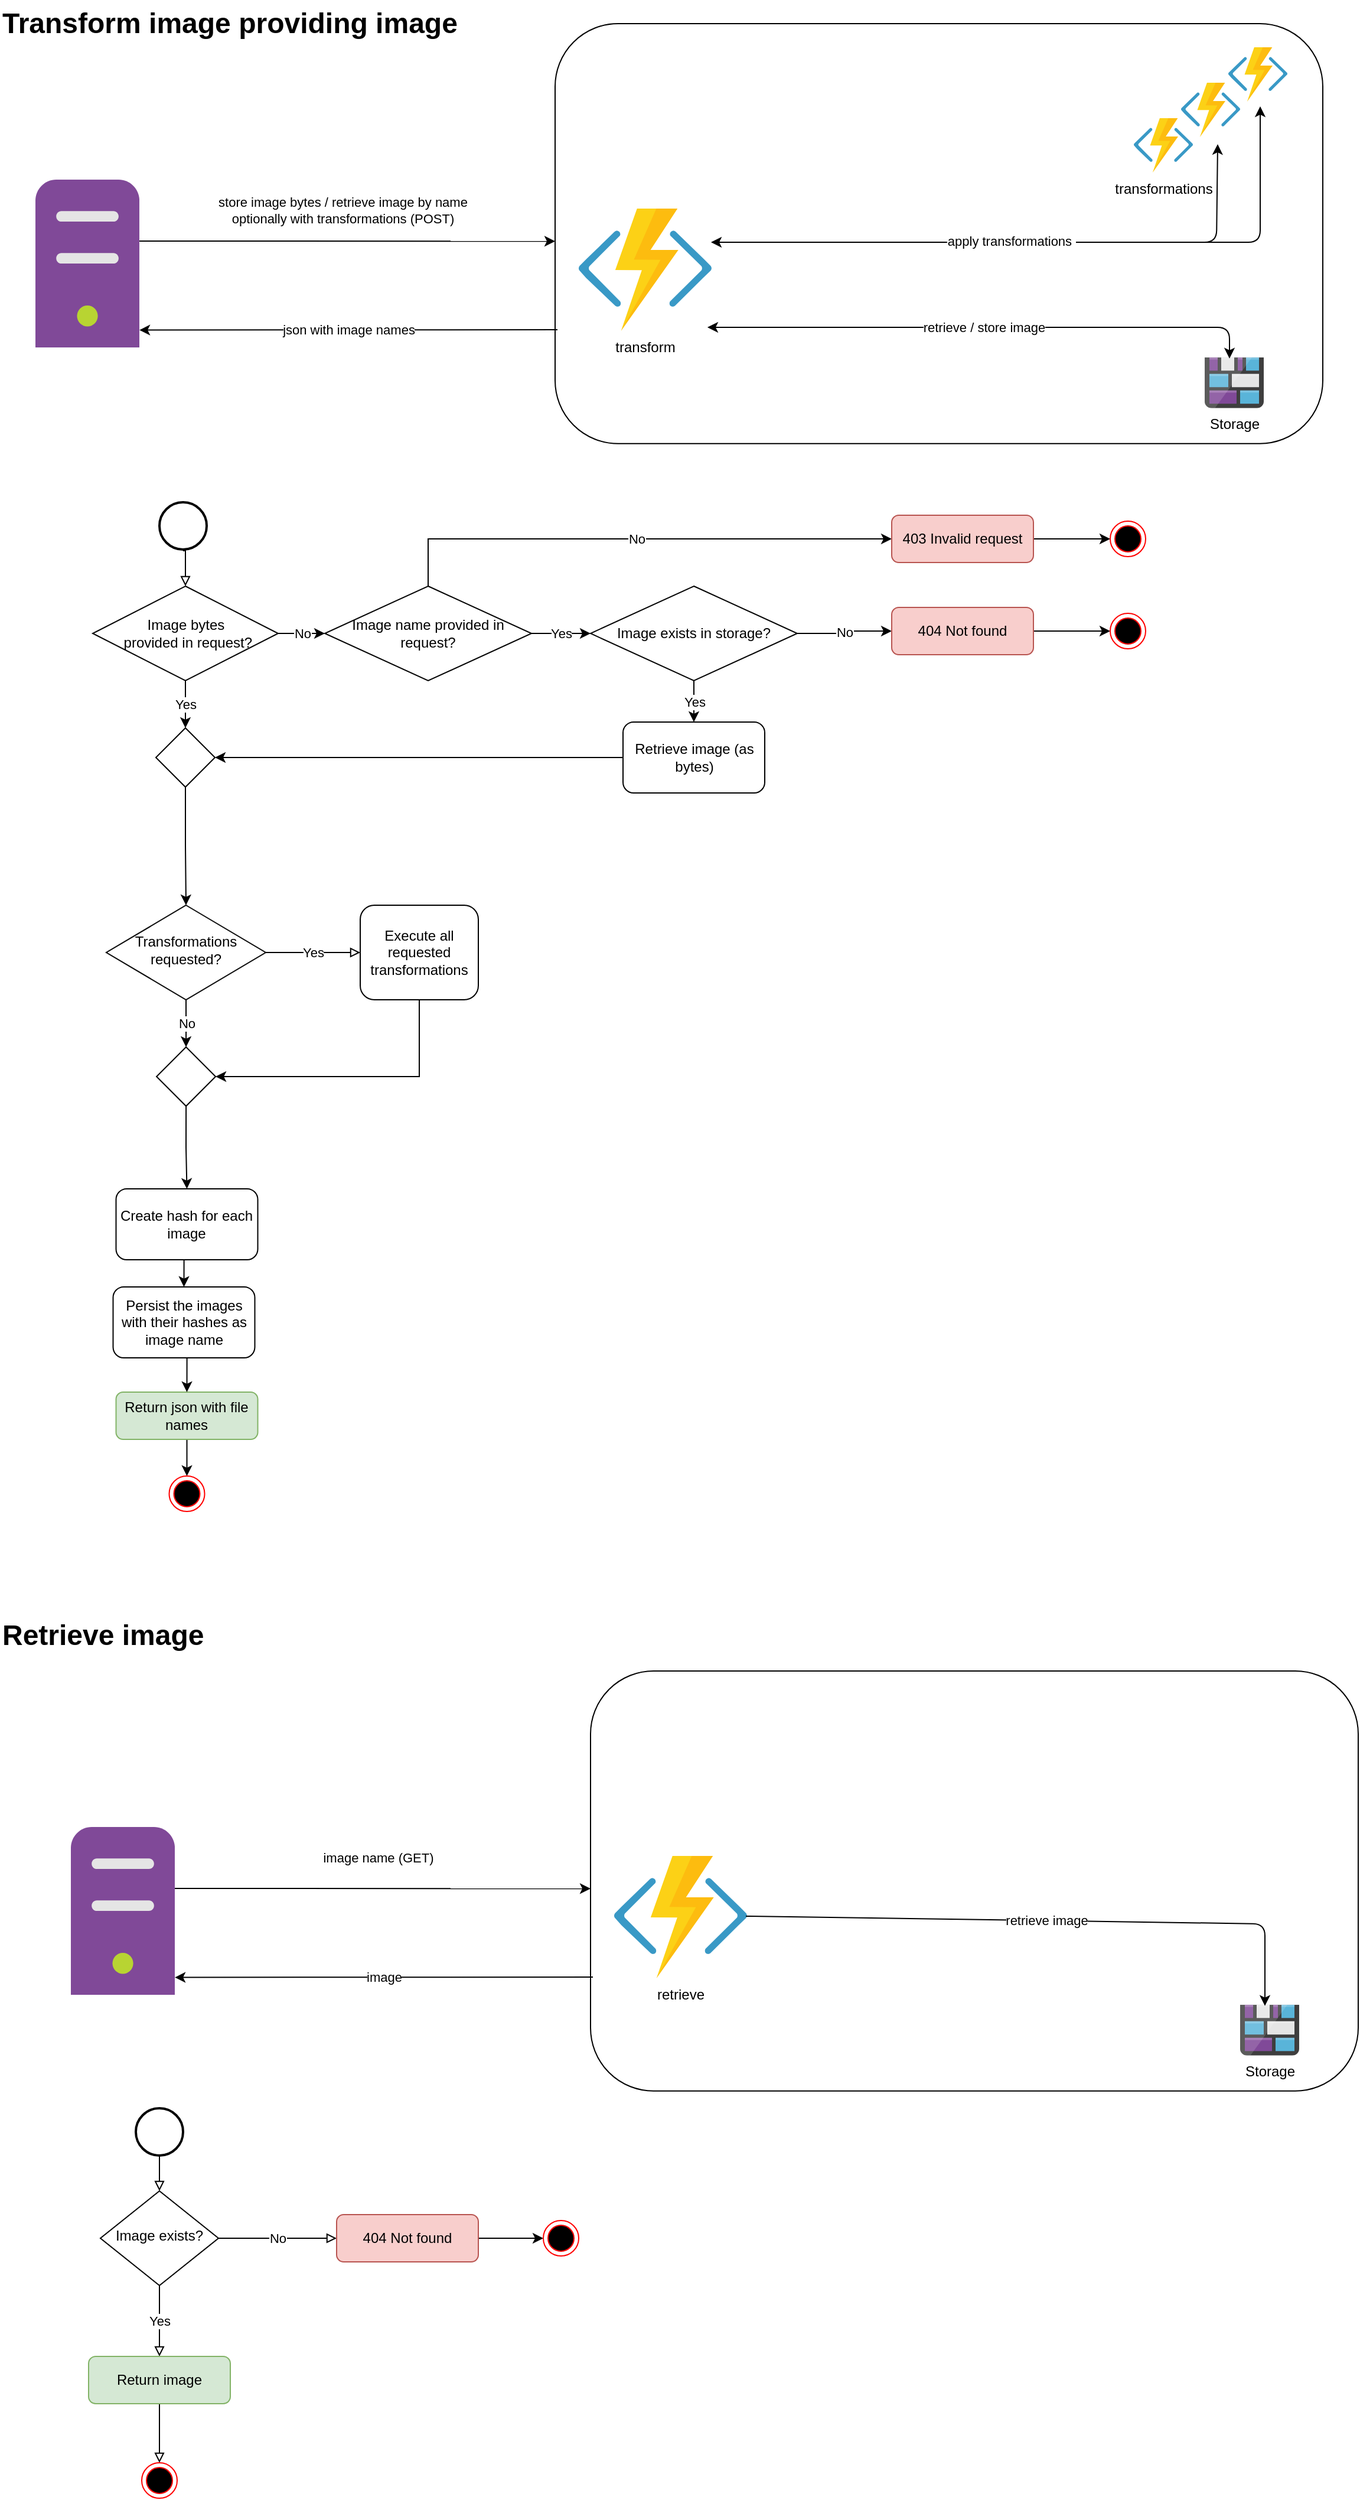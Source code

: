 <mxfile version="12.9.13" type="device"><diagram id="7gcUSTIZ7YSJ5vT40chW" name="Page-1"><mxGraphModel dx="1024" dy="592" grid="1" gridSize="10" guides="1" tooltips="1" connect="1" arrows="1" fold="1" page="1" pageScale="1" pageWidth="1169" pageHeight="827" math="0" shadow="0"><root><mxCell id="0"/><mxCell id="1" parent="0"/><mxCell id="n3i8X22vGjWuadIWkutl-2" value="" style="rounded=1;whiteSpace=wrap;html=1;" vertex="1" parent="1"><mxGeometry x="510" y="36" width="650" height="355.35" as="geometry"/></mxCell><mxCell id="3Gd1QI9RJjNmhbWTe3IW-23" value="" style="endArrow=classic;html=1;entryX=0.62;entryY=1.13;entryDx=0;entryDy=0;entryPerimeter=0;startArrow=none;startFill=0;" parent="1" target="3Gd1QI9RJjNmhbWTe3IW-17" edge="1"><mxGeometry x="-0.126" y="2" width="50" height="50" relative="1" as="geometry"><mxPoint x="645" y="221" as="sourcePoint"/><mxPoint x="1106.01" y="106.002" as="targetPoint"/><Array as="points"><mxPoint x="1070" y="221"/></Array><mxPoint y="1" as="offset"/></mxGeometry></mxCell><mxCell id="3Gd1QI9RJjNmhbWTe3IW-17" value="" style="aspect=fixed;html=1;perimeter=none;align=center;shadow=0;dashed=0;image;fontSize=12;image=img/lib/mscae/Functions.svg;" parent="1" vertex="1"><mxGeometry x="1040" y="86" width="50" height="46" as="geometry"/></mxCell><mxCell id="SZY12_XKgGBlkoAp8IEY-8" value="transformations" style="aspect=fixed;html=1;perimeter=none;align=center;shadow=0;dashed=0;image;fontSize=12;image=img/lib/mscae/Functions.svg;" parent="1" vertex="1"><mxGeometry x="1000" y="116" width="50" height="46" as="geometry"/></mxCell><mxCell id="SZY12_XKgGBlkoAp8IEY-9" value="Storage" style="aspect=fixed;html=1;points=[];align=center;image;fontSize=12;image=img/lib/mscae/Blog_Storage.svg;shadow=0;dashed=0;fontFamily=Helvetica;fontColor=#000000;strokeColor=#000000;fillColor=#ffffff;" parent="1" vertex="1"><mxGeometry x="1060" y="318.35" width="50" height="43" as="geometry"/></mxCell><mxCell id="3Gd1QI9RJjNmhbWTe3IW-6" value="" style="aspect=fixed;html=1;points=[];align=center;image;fontSize=12;image=img/lib/mscae/Non_Azure_Machine.svg;" parent="1" vertex="1"><mxGeometry x="70" y="168" width="88.04" height="142" as="geometry"/></mxCell><mxCell id="3Gd1QI9RJjNmhbWTe3IW-7" value="transform" style="aspect=fixed;html=1;points=[];align=center;image;fontSize=12;image=img/lib/mscae/Functions.svg;fontFamily=Helvetica;fontColor=#000000;strokeColor=#000000;fillColor=#ffffff;" parent="1" vertex="1"><mxGeometry x="530" y="192.55" width="112.45" height="103.45" as="geometry"/></mxCell><mxCell id="3Gd1QI9RJjNmhbWTe3IW-8" value="apply transformations&amp;nbsp;" style="endArrow=classic;html=1;entryX=0.54;entryY=1.087;entryDx=0;entryDy=0;entryPerimeter=0;startArrow=classic;startFill=1;exitX=0.996;exitY=0.275;exitDx=0;exitDy=0;exitPerimeter=0;" parent="1" source="3Gd1QI9RJjNmhbWTe3IW-7" target="3Gd1QI9RJjNmhbWTe3IW-18" edge="1"><mxGeometry x="-0.126" y="2" width="50" height="50" relative="1" as="geometry"><mxPoint x="690" y="236" as="sourcePoint"/><mxPoint x="910" y="59" as="targetPoint"/><Array as="points"><mxPoint x="1107" y="221"/></Array><mxPoint y="1" as="offset"/></mxGeometry></mxCell><mxCell id="3Gd1QI9RJjNmhbWTe3IW-10" value="retrieve / store image" style="endArrow=classic;html=1;exitX=0.969;exitY=0.971;exitDx=0;exitDy=0;exitPerimeter=0;startArrow=classic;startFill=1;entryX=0.42;entryY=0.023;entryDx=0;entryDy=0;entryPerimeter=0;" parent="1" edge="1"><mxGeometry width="50" height="50" relative="1" as="geometry"><mxPoint x="638.964" y="293.0" as="sourcePoint"/><mxPoint x="1081" y="319.339" as="targetPoint"/><Array as="points"><mxPoint x="1081" y="293"/></Array></mxGeometry></mxCell><mxCell id="3Gd1QI9RJjNmhbWTe3IW-11" value="store image bytes / retrieve image by name&lt;br&gt;optionally with transformations (POST)" style="endArrow=classic;html=1;startArrow=none;startFill=0;exitX=1;exitY=0.289;exitDx=0;exitDy=0;exitPerimeter=0;entryX=0;entryY=0.448;entryDx=0;entryDy=0;entryPerimeter=0;" parent="1" edge="1"><mxGeometry x="-0.023" y="26" width="50" height="50" relative="1" as="geometry"><mxPoint x="158.04" y="219.998" as="sourcePoint"/><mxPoint x="510" y="220.157" as="targetPoint"/><mxPoint as="offset"/></mxGeometry></mxCell><mxCell id="3Gd1QI9RJjNmhbWTe3IW-18" value="" style="aspect=fixed;html=1;perimeter=none;align=center;shadow=0;dashed=0;image;fontSize=12;image=img/lib/mscae/Functions.svg;" parent="1" vertex="1"><mxGeometry x="1080" y="56" width="50" height="46" as="geometry"/></mxCell><mxCell id="3Gd1QI9RJjNmhbWTe3IW-19" value="json with image names" style="endArrow=none;html=1;endFill=0;startArrow=classic;startFill=1;exitX=0.992;exitY=0.855;exitDx=0;exitDy=0;exitPerimeter=0;entryX=0.002;entryY=0.673;entryDx=0;entryDy=0;entryPerimeter=0;" parent="1" edge="1"><mxGeometry width="50" height="50" relative="1" as="geometry"><mxPoint x="158.036" y="295.26" as="sourcePoint"/><mxPoint x="512.0" y="295.001" as="targetPoint"/></mxGeometry></mxCell><mxCell id="3Gd1QI9RJjNmhbWTe3IW-104" value="Yes" style="edgeStyle=orthogonalEdgeStyle;rounded=0;orthogonalLoop=1;jettySize=auto;html=1;startArrow=none;startFill=0;endArrow=block;endFill=0;" parent="1" source="3Gd1QI9RJjNmhbWTe3IW-102" target="3Gd1QI9RJjNmhbWTe3IW-32" edge="1"><mxGeometry relative="1" as="geometry"/></mxCell><mxCell id="n3i8X22vGjWuadIWkutl-8" value="No" style="edgeStyle=orthogonalEdgeStyle;rounded=0;orthogonalLoop=1;jettySize=auto;html=1;exitX=0.5;exitY=1;exitDx=0;exitDy=0;entryX=0.5;entryY=0;entryDx=0;entryDy=0;startArrow=none;startFill=0;" edge="1" parent="1" source="3Gd1QI9RJjNmhbWTe3IW-102" target="n3i8X22vGjWuadIWkutl-73"><mxGeometry relative="1" as="geometry"/></mxCell><mxCell id="3Gd1QI9RJjNmhbWTe3IW-102" value="Transformations requested?" style="rhombus;whiteSpace=wrap;html=1;shadow=0;fontFamily=Helvetica;fontSize=12;align=center;strokeWidth=1;spacing=6;spacingTop=-4;" parent="1" vertex="1"><mxGeometry x="130" y="782" width="135" height="80" as="geometry"/></mxCell><mxCell id="n3i8X22vGjWuadIWkutl-77" value="" style="edgeStyle=orthogonalEdgeStyle;rounded=0;orthogonalLoop=1;jettySize=auto;html=1;startArrow=none;startFill=0;entryX=1;entryY=0.5;entryDx=0;entryDy=0;" edge="1" parent="1" source="3Gd1QI9RJjNmhbWTe3IW-32" target="n3i8X22vGjWuadIWkutl-73"><mxGeometry relative="1" as="geometry"><mxPoint x="395" y="942" as="targetPoint"/><Array as="points"><mxPoint x="395.5" y="927"/></Array></mxGeometry></mxCell><mxCell id="3Gd1QI9RJjNmhbWTe3IW-32" value="Execute all requested transformations" style="rounded=1;whiteSpace=wrap;html=1;shadow=0;fontFamily=Helvetica;fontSize=12;fontColor=#000000;align=center;strokeColor=#000000;strokeWidth=1;fillColor=#ffffff;" parent="1" vertex="1"><mxGeometry x="345" y="782" width="100" height="80" as="geometry"/></mxCell><mxCell id="n3i8X22vGjWuadIWkutl-98" style="edgeStyle=orthogonalEdgeStyle;rounded=0;orthogonalLoop=1;jettySize=auto;html=1;exitX=0.5;exitY=1;exitDx=0;exitDy=0;entryX=0.5;entryY=0;entryDx=0;entryDy=0;startArrow=none;startFill=0;" edge="1" parent="1" source="3Gd1QI9RJjNmhbWTe3IW-34" target="3Gd1QI9RJjNmhbWTe3IW-39"><mxGeometry relative="1" as="geometry"><mxPoint x="200.25" y="1257" as="targetPoint"/></mxGeometry></mxCell><mxCell id="3Gd1QI9RJjNmhbWTe3IW-34" value="Return json with file names" style="rounded=1;whiteSpace=wrap;html=1;fontSize=12;glass=0;strokeWidth=1;shadow=0;fillColor=#d5e8d4;strokeColor=#82b366;" parent="1" vertex="1"><mxGeometry x="138.25" y="1194" width="120" height="40" as="geometry"/></mxCell><mxCell id="3Gd1QI9RJjNmhbWTe3IW-37" style="edgeStyle=orthogonalEdgeStyle;rounded=0;orthogonalLoop=1;jettySize=auto;html=1;exitX=0.5;exitY=1;exitDx=0;exitDy=0;exitPerimeter=0;entryX=0.5;entryY=0;entryDx=0;entryDy=0;endArrow=block;endFill=0;" parent="1" target="n3i8X22vGjWuadIWkutl-79" edge="1"><mxGeometry relative="1" as="geometry"><mxPoint x="195" y="482" as="sourcePoint"/><mxPoint x="195.0" y="512" as="targetPoint"/></mxGeometry></mxCell><mxCell id="3Gd1QI9RJjNmhbWTe3IW-38" value="" style="strokeWidth=2;html=1;shape=mxgraph.flowchart.start_2;whiteSpace=wrap;" parent="1" vertex="1"><mxGeometry x="175" y="441" width="40" height="40" as="geometry"/></mxCell><mxCell id="3Gd1QI9RJjNmhbWTe3IW-39" value="" style="ellipse;html=1;shape=endState;fillColor=#000000;strokeColor=#ff0000;" parent="1" vertex="1"><mxGeometry x="183.25" y="1265" width="30" height="30" as="geometry"/></mxCell><mxCell id="3Gd1QI9RJjNmhbWTe3IW-40" value="Transform image providing image" style="text;strokeColor=none;fillColor=none;html=1;fontSize=24;fontStyle=1;verticalAlign=middle;align=left;" parent="1" vertex="1"><mxGeometry x="40.0" y="16" width="575" height="40" as="geometry"/></mxCell><mxCell id="n3i8X22vGjWuadIWkutl-80" style="edgeStyle=orthogonalEdgeStyle;rounded=0;orthogonalLoop=1;jettySize=auto;html=1;exitX=0.5;exitY=1;exitDx=0;exitDy=0;entryX=0.5;entryY=0;entryDx=0;entryDy=0;startArrow=none;startFill=0;" edge="1" parent="1"><mxGeometry relative="1" as="geometry"><mxPoint x="198.25" y="1082" as="sourcePoint"/><mxPoint x="195.75" y="1105" as="targetPoint"/></mxGeometry></mxCell><mxCell id="n3i8X22vGjWuadIWkutl-7" value="Create hash for each image" style="rounded=1;whiteSpace=wrap;html=1;fontSize=12;glass=0;strokeWidth=1;shadow=0;" vertex="1" parent="1"><mxGeometry x="138.25" y="1022" width="120" height="60" as="geometry"/></mxCell><mxCell id="n3i8X22vGjWuadIWkutl-25" value="Retrieve image" style="text;strokeColor=none;fillColor=none;html=1;fontSize=24;fontStyle=1;verticalAlign=middle;align=left;" vertex="1" parent="1"><mxGeometry x="40" y="1380" width="100" height="40" as="geometry"/></mxCell><mxCell id="n3i8X22vGjWuadIWkutl-26" value="" style="rounded=1;whiteSpace=wrap;html=1;" vertex="1" parent="1"><mxGeometry x="540" y="1430" width="650" height="355.35" as="geometry"/></mxCell><mxCell id="n3i8X22vGjWuadIWkutl-30" value="Storage" style="aspect=fixed;html=1;points=[];align=center;image;fontSize=12;image=img/lib/mscae/Blog_Storage.svg;shadow=0;dashed=0;fontFamily=Helvetica;fontColor=#000000;strokeColor=#000000;fillColor=#ffffff;" vertex="1" parent="1"><mxGeometry x="1090" y="1712.35" width="50" height="43" as="geometry"/></mxCell><mxCell id="n3i8X22vGjWuadIWkutl-31" value="" style="aspect=fixed;html=1;points=[];align=center;image;fontSize=12;image=img/lib/mscae/Non_Azure_Machine.svg;" vertex="1" parent="1"><mxGeometry x="100" y="1562" width="88.04" height="142" as="geometry"/></mxCell><mxCell id="n3i8X22vGjWuadIWkutl-32" value="retrieve" style="aspect=fixed;html=1;points=[];align=center;image;fontSize=12;image=img/lib/mscae/Functions.svg;fontFamily=Helvetica;fontColor=#000000;strokeColor=#000000;fillColor=#ffffff;" vertex="1" parent="1"><mxGeometry x="560" y="1586.55" width="112.45" height="103.45" as="geometry"/></mxCell><mxCell id="n3i8X22vGjWuadIWkutl-34" value="retrieve image" style="endArrow=classic;html=1;exitX=0.992;exitY=0.492;exitDx=0;exitDy=0;exitPerimeter=0;startArrow=none;startFill=0;entryX=0.42;entryY=0.023;entryDx=0;entryDy=0;entryPerimeter=0;" edge="1" parent="1" source="n3i8X22vGjWuadIWkutl-32" target="n3i8X22vGjWuadIWkutl-30"><mxGeometry width="50" height="50" relative="1" as="geometry"><mxPoint x="650" y="1693.154" as="sourcePoint"/><mxPoint x="820" y="1740" as="targetPoint"/><Array as="points"><mxPoint x="1111" y="1644"/></Array></mxGeometry></mxCell><mxCell id="n3i8X22vGjWuadIWkutl-35" value="image name (GET)" style="endArrow=classic;html=1;startArrow=none;startFill=0;exitX=1;exitY=0.289;exitDx=0;exitDy=0;exitPerimeter=0;entryX=0;entryY=0.448;entryDx=0;entryDy=0;entryPerimeter=0;" edge="1" parent="1"><mxGeometry x="-0.023" y="26" width="50" height="50" relative="1" as="geometry"><mxPoint x="188.04" y="1613.998" as="sourcePoint"/><mxPoint x="540" y="1614.157" as="targetPoint"/><mxPoint as="offset"/></mxGeometry></mxCell><mxCell id="n3i8X22vGjWuadIWkutl-37" value="image" style="endArrow=none;html=1;endFill=0;startArrow=classic;startFill=1;exitX=0.992;exitY=0.855;exitDx=0;exitDy=0;exitPerimeter=0;entryX=0.002;entryY=0.673;entryDx=0;entryDy=0;entryPerimeter=0;" edge="1" parent="1"><mxGeometry width="50" height="50" relative="1" as="geometry"><mxPoint x="188.036" y="1689.26" as="sourcePoint"/><mxPoint x="542" y="1689.001" as="targetPoint"/></mxGeometry></mxCell><mxCell id="n3i8X22vGjWuadIWkutl-43" value="Yes" style="edgeStyle=orthogonalEdgeStyle;rounded=0;orthogonalLoop=1;jettySize=auto;html=1;startArrow=none;startFill=0;endArrow=block;endFill=0;" edge="1" parent="1" source="n3i8X22vGjWuadIWkutl-44" target="n3i8X22vGjWuadIWkutl-51"><mxGeometry relative="1" as="geometry"/></mxCell><mxCell id="n3i8X22vGjWuadIWkutl-44" value="Image exists?" style="rhombus;whiteSpace=wrap;html=1;shadow=0;fontFamily=Helvetica;fontSize=12;align=center;strokeWidth=1;spacing=6;spacingTop=-4;" vertex="1" parent="1"><mxGeometry x="125" y="1870" width="100" height="80" as="geometry"/></mxCell><mxCell id="n3i8X22vGjWuadIWkutl-46" value="No" style="edgeStyle=orthogonalEdgeStyle;rounded=0;orthogonalLoop=1;jettySize=auto;html=1;startArrow=none;startFill=0;endArrow=block;endFill=0;exitX=1;exitY=0.5;exitDx=0;exitDy=0;" edge="1" parent="1" source="n3i8X22vGjWuadIWkutl-44" target="n3i8X22vGjWuadIWkutl-54"><mxGeometry relative="1" as="geometry"><mxPoint x="372.471" y="2030.017" as="sourcePoint"/></mxGeometry></mxCell><mxCell id="n3i8X22vGjWuadIWkutl-50" style="edgeStyle=orthogonalEdgeStyle;rounded=0;orthogonalLoop=1;jettySize=auto;html=1;exitX=0.5;exitY=1;exitDx=0;exitDy=0;entryX=0.5;entryY=0;entryDx=0;entryDy=0;endArrow=block;endFill=0;" edge="1" parent="1" source="n3i8X22vGjWuadIWkutl-51" target="n3i8X22vGjWuadIWkutl-57"><mxGeometry relative="1" as="geometry"/></mxCell><mxCell id="n3i8X22vGjWuadIWkutl-51" value="Return image" style="rounded=1;whiteSpace=wrap;html=1;fontSize=12;glass=0;strokeWidth=1;shadow=0;fillColor=#d5e8d4;strokeColor=#82b366;" vertex="1" parent="1"><mxGeometry x="115" y="2010" width="120" height="40" as="geometry"/></mxCell><mxCell id="n3i8X22vGjWuadIWkutl-70" style="edgeStyle=orthogonalEdgeStyle;rounded=0;orthogonalLoop=1;jettySize=auto;html=1;exitX=1;exitY=0.5;exitDx=0;exitDy=0;entryX=0;entryY=0.5;entryDx=0;entryDy=0;startArrow=none;startFill=0;" edge="1" parent="1" source="n3i8X22vGjWuadIWkutl-54" target="n3i8X22vGjWuadIWkutl-58"><mxGeometry relative="1" as="geometry"/></mxCell><mxCell id="n3i8X22vGjWuadIWkutl-54" value="404 Not found" style="rounded=1;whiteSpace=wrap;html=1;fontSize=12;glass=0;strokeWidth=1;shadow=0;fillColor=#f8cecc;strokeColor=#b85450;" vertex="1" parent="1"><mxGeometry x="325" y="1890" width="120" height="40" as="geometry"/></mxCell><mxCell id="n3i8X22vGjWuadIWkutl-55" style="edgeStyle=orthogonalEdgeStyle;rounded=0;orthogonalLoop=1;jettySize=auto;html=1;exitX=0.5;exitY=1;exitDx=0;exitDy=0;exitPerimeter=0;entryX=0.5;entryY=0;entryDx=0;entryDy=0;endArrow=block;endFill=0;" edge="1" parent="1"><mxGeometry relative="1" as="geometry"><mxPoint x="175" y="1840" as="sourcePoint"/><mxPoint x="175" y="1870" as="targetPoint"/></mxGeometry></mxCell><mxCell id="n3i8X22vGjWuadIWkutl-56" value="" style="strokeWidth=2;html=1;shape=mxgraph.flowchart.start_2;whiteSpace=wrap;" vertex="1" parent="1"><mxGeometry x="155" y="1800" width="40" height="40" as="geometry"/></mxCell><mxCell id="n3i8X22vGjWuadIWkutl-57" value="" style="ellipse;html=1;shape=endState;fillColor=#000000;strokeColor=#ff0000;" vertex="1" parent="1"><mxGeometry x="160" y="2100" width="30" height="30" as="geometry"/></mxCell><mxCell id="n3i8X22vGjWuadIWkutl-58" value="" style="ellipse;html=1;shape=endState;fillColor=#000000;strokeColor=#ff0000;" vertex="1" parent="1"><mxGeometry x="500" y="1895" width="30" height="30" as="geometry"/></mxCell><mxCell id="n3i8X22vGjWuadIWkutl-75" style="edgeStyle=orthogonalEdgeStyle;rounded=0;orthogonalLoop=1;jettySize=auto;html=1;exitX=0.5;exitY=1;exitDx=0;exitDy=0;entryX=0.5;entryY=0;entryDx=0;entryDy=0;startArrow=none;startFill=0;" edge="1" parent="1" source="n3i8X22vGjWuadIWkutl-73" target="n3i8X22vGjWuadIWkutl-7"><mxGeometry relative="1" as="geometry"/></mxCell><mxCell id="n3i8X22vGjWuadIWkutl-73" value="" style="rhombus;whiteSpace=wrap;html=1;" vertex="1" parent="1"><mxGeometry x="172.54" y="902" width="50" height="50" as="geometry"/></mxCell><mxCell id="n3i8X22vGjWuadIWkutl-101" value="No" style="edgeStyle=orthogonalEdgeStyle;rounded=0;orthogonalLoop=1;jettySize=auto;html=1;exitX=1;exitY=0.5;exitDx=0;exitDy=0;entryX=0;entryY=0.5;entryDx=0;entryDy=0;startArrow=none;startFill=0;" edge="1" parent="1" source="n3i8X22vGjWuadIWkutl-79" target="n3i8X22vGjWuadIWkutl-85"><mxGeometry relative="1" as="geometry"/></mxCell><mxCell id="n3i8X22vGjWuadIWkutl-104" value="Yes" style="edgeStyle=orthogonalEdgeStyle;rounded=0;orthogonalLoop=1;jettySize=auto;html=1;exitX=0.5;exitY=1;exitDx=0;exitDy=0;entryX=0.5;entryY=0;entryDx=0;entryDy=0;startArrow=none;startFill=0;" edge="1" parent="1" source="n3i8X22vGjWuadIWkutl-79" target="n3i8X22vGjWuadIWkutl-87"><mxGeometry relative="1" as="geometry"/></mxCell><mxCell id="n3i8X22vGjWuadIWkutl-79" value="Image bytes&lt;br&gt;&amp;nbsp;provided in request?" style="rhombus;whiteSpace=wrap;html=1;" vertex="1" parent="1"><mxGeometry x="118.5" y="512" width="157" height="80" as="geometry"/></mxCell><mxCell id="n3i8X22vGjWuadIWkutl-103" style="edgeStyle=orthogonalEdgeStyle;rounded=0;orthogonalLoop=1;jettySize=auto;html=1;exitX=0;exitY=0.5;exitDx=0;exitDy=0;entryX=1;entryY=0.5;entryDx=0;entryDy=0;startArrow=none;startFill=0;" edge="1" parent="1" source="n3i8X22vGjWuadIWkutl-84" target="n3i8X22vGjWuadIWkutl-87"><mxGeometry relative="1" as="geometry"/></mxCell><mxCell id="n3i8X22vGjWuadIWkutl-84" value="Retrieve image (as bytes)" style="rounded=1;whiteSpace=wrap;html=1;" vertex="1" parent="1"><mxGeometry x="567.5" y="627" width="120" height="60" as="geometry"/></mxCell><mxCell id="n3i8X22vGjWuadIWkutl-102" value="Yes" style="edgeStyle=orthogonalEdgeStyle;rounded=0;orthogonalLoop=1;jettySize=auto;html=1;exitX=1;exitY=0.5;exitDx=0;exitDy=0;entryX=0;entryY=0.5;entryDx=0;entryDy=0;startArrow=none;startFill=0;" edge="1" parent="1" source="n3i8X22vGjWuadIWkutl-85" target="n3i8X22vGjWuadIWkutl-86"><mxGeometry relative="1" as="geometry"/></mxCell><mxCell id="n3i8X22vGjWuadIWkutl-108" value="No" style="edgeStyle=orthogonalEdgeStyle;rounded=0;orthogonalLoop=1;jettySize=auto;html=1;exitX=0.5;exitY=0;exitDx=0;exitDy=0;entryX=0;entryY=0.5;entryDx=0;entryDy=0;startArrow=none;startFill=0;" edge="1" parent="1" source="n3i8X22vGjWuadIWkutl-85" target="n3i8X22vGjWuadIWkutl-106"><mxGeometry relative="1" as="geometry"/></mxCell><mxCell id="n3i8X22vGjWuadIWkutl-85" value="Image name provided in request?" style="rhombus;whiteSpace=wrap;html=1;" vertex="1" parent="1"><mxGeometry x="315" y="512" width="175" height="80" as="geometry"/></mxCell><mxCell id="n3i8X22vGjWuadIWkutl-99" value="Yes" style="edgeStyle=orthogonalEdgeStyle;rounded=0;orthogonalLoop=1;jettySize=auto;html=1;exitX=0.5;exitY=1;exitDx=0;exitDy=0;entryX=0.5;entryY=0;entryDx=0;entryDy=0;startArrow=none;startFill=0;" edge="1" parent="1" source="n3i8X22vGjWuadIWkutl-86" target="n3i8X22vGjWuadIWkutl-84"><mxGeometry relative="1" as="geometry"/></mxCell><mxCell id="n3i8X22vGjWuadIWkutl-100" value="No" style="edgeStyle=orthogonalEdgeStyle;rounded=0;orthogonalLoop=1;jettySize=auto;html=1;exitX=1;exitY=0.5;exitDx=0;exitDy=0;entryX=0;entryY=0.5;entryDx=0;entryDy=0;startArrow=none;startFill=0;" edge="1" parent="1" source="n3i8X22vGjWuadIWkutl-86" target="n3i8X22vGjWuadIWkutl-90"><mxGeometry relative="1" as="geometry"/></mxCell><mxCell id="n3i8X22vGjWuadIWkutl-86" value="Image exists in storage?" style="rhombus;whiteSpace=wrap;html=1;" vertex="1" parent="1"><mxGeometry x="540" y="512" width="175" height="80" as="geometry"/></mxCell><mxCell id="n3i8X22vGjWuadIWkutl-88" style="edgeStyle=orthogonalEdgeStyle;rounded=0;orthogonalLoop=1;jettySize=auto;html=1;exitX=0.5;exitY=1;exitDx=0;exitDy=0;entryX=0.5;entryY=0;entryDx=0;entryDy=0;startArrow=none;startFill=0;" edge="1" parent="1" source="n3i8X22vGjWuadIWkutl-87" target="3Gd1QI9RJjNmhbWTe3IW-102"><mxGeometry relative="1" as="geometry"/></mxCell><mxCell id="n3i8X22vGjWuadIWkutl-87" value="" style="rhombus;whiteSpace=wrap;html=1;" vertex="1" parent="1"><mxGeometry x="172.0" y="632" width="50" height="50" as="geometry"/></mxCell><mxCell id="n3i8X22vGjWuadIWkutl-97" style="edgeStyle=orthogonalEdgeStyle;rounded=0;orthogonalLoop=1;jettySize=auto;html=1;exitX=1;exitY=0.5;exitDx=0;exitDy=0;entryX=0;entryY=0.5;entryDx=0;entryDy=0;startArrow=none;startFill=0;" edge="1" parent="1" source="n3i8X22vGjWuadIWkutl-90" target="n3i8X22vGjWuadIWkutl-91"><mxGeometry relative="1" as="geometry"/></mxCell><mxCell id="n3i8X22vGjWuadIWkutl-90" value="404 Not found" style="rounded=1;whiteSpace=wrap;html=1;fontSize=12;glass=0;strokeWidth=1;shadow=0;fillColor=#f8cecc;strokeColor=#b85450;" vertex="1" parent="1"><mxGeometry x="795" y="530" width="120" height="40" as="geometry"/></mxCell><mxCell id="n3i8X22vGjWuadIWkutl-91" value="" style="ellipse;html=1;shape=endState;fillColor=#000000;strokeColor=#ff0000;" vertex="1" parent="1"><mxGeometry x="980" y="535" width="30" height="30" as="geometry"/></mxCell><mxCell id="n3i8X22vGjWuadIWkutl-105" style="edgeStyle=orthogonalEdgeStyle;rounded=0;orthogonalLoop=1;jettySize=auto;html=1;exitX=1;exitY=0.5;exitDx=0;exitDy=0;entryX=0;entryY=0.5;entryDx=0;entryDy=0;startArrow=none;startFill=0;" edge="1" parent="1" source="n3i8X22vGjWuadIWkutl-106" target="n3i8X22vGjWuadIWkutl-107"><mxGeometry relative="1" as="geometry"/></mxCell><mxCell id="n3i8X22vGjWuadIWkutl-106" value="403 Invalid request" style="rounded=1;whiteSpace=wrap;html=1;fontSize=12;glass=0;strokeWidth=1;shadow=0;fillColor=#f8cecc;strokeColor=#b85450;" vertex="1" parent="1"><mxGeometry x="795" y="452" width="120" height="40" as="geometry"/></mxCell><mxCell id="n3i8X22vGjWuadIWkutl-107" value="" style="ellipse;html=1;shape=endState;fillColor=#000000;strokeColor=#ff0000;" vertex="1" parent="1"><mxGeometry x="980" y="457" width="30" height="30" as="geometry"/></mxCell><mxCell id="n3i8X22vGjWuadIWkutl-124" style="edgeStyle=orthogonalEdgeStyle;rounded=0;orthogonalLoop=1;jettySize=auto;html=1;exitX=0.5;exitY=1;exitDx=0;exitDy=0;entryX=0.5;entryY=0;entryDx=0;entryDy=0;startArrow=none;startFill=0;" edge="1" parent="1" source="n3i8X22vGjWuadIWkutl-118" target="3Gd1QI9RJjNmhbWTe3IW-34"><mxGeometry relative="1" as="geometry"/></mxCell><mxCell id="n3i8X22vGjWuadIWkutl-118" value="&lt;span&gt;Persist the images with their hashes as image name&lt;/span&gt;" style="rounded=1;whiteSpace=wrap;html=1;" vertex="1" parent="1"><mxGeometry x="135.75" y="1105" width="120" height="60" as="geometry"/></mxCell></root></mxGraphModel></diagram></mxfile>